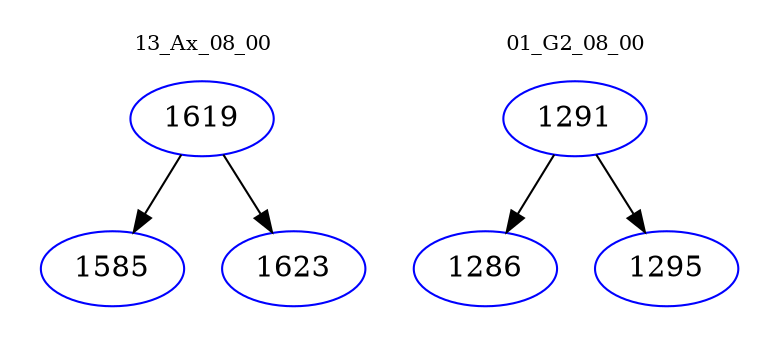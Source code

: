 digraph{
subgraph cluster_0 {
color = white
label = "13_Ax_08_00";
fontsize=10;
T0_1619 [label="1619", color="blue"]
T0_1619 -> T0_1585 [color="black"]
T0_1585 [label="1585", color="blue"]
T0_1619 -> T0_1623 [color="black"]
T0_1623 [label="1623", color="blue"]
}
subgraph cluster_1 {
color = white
label = "01_G2_08_00";
fontsize=10;
T1_1291 [label="1291", color="blue"]
T1_1291 -> T1_1286 [color="black"]
T1_1286 [label="1286", color="blue"]
T1_1291 -> T1_1295 [color="black"]
T1_1295 [label="1295", color="blue"]
}
}
